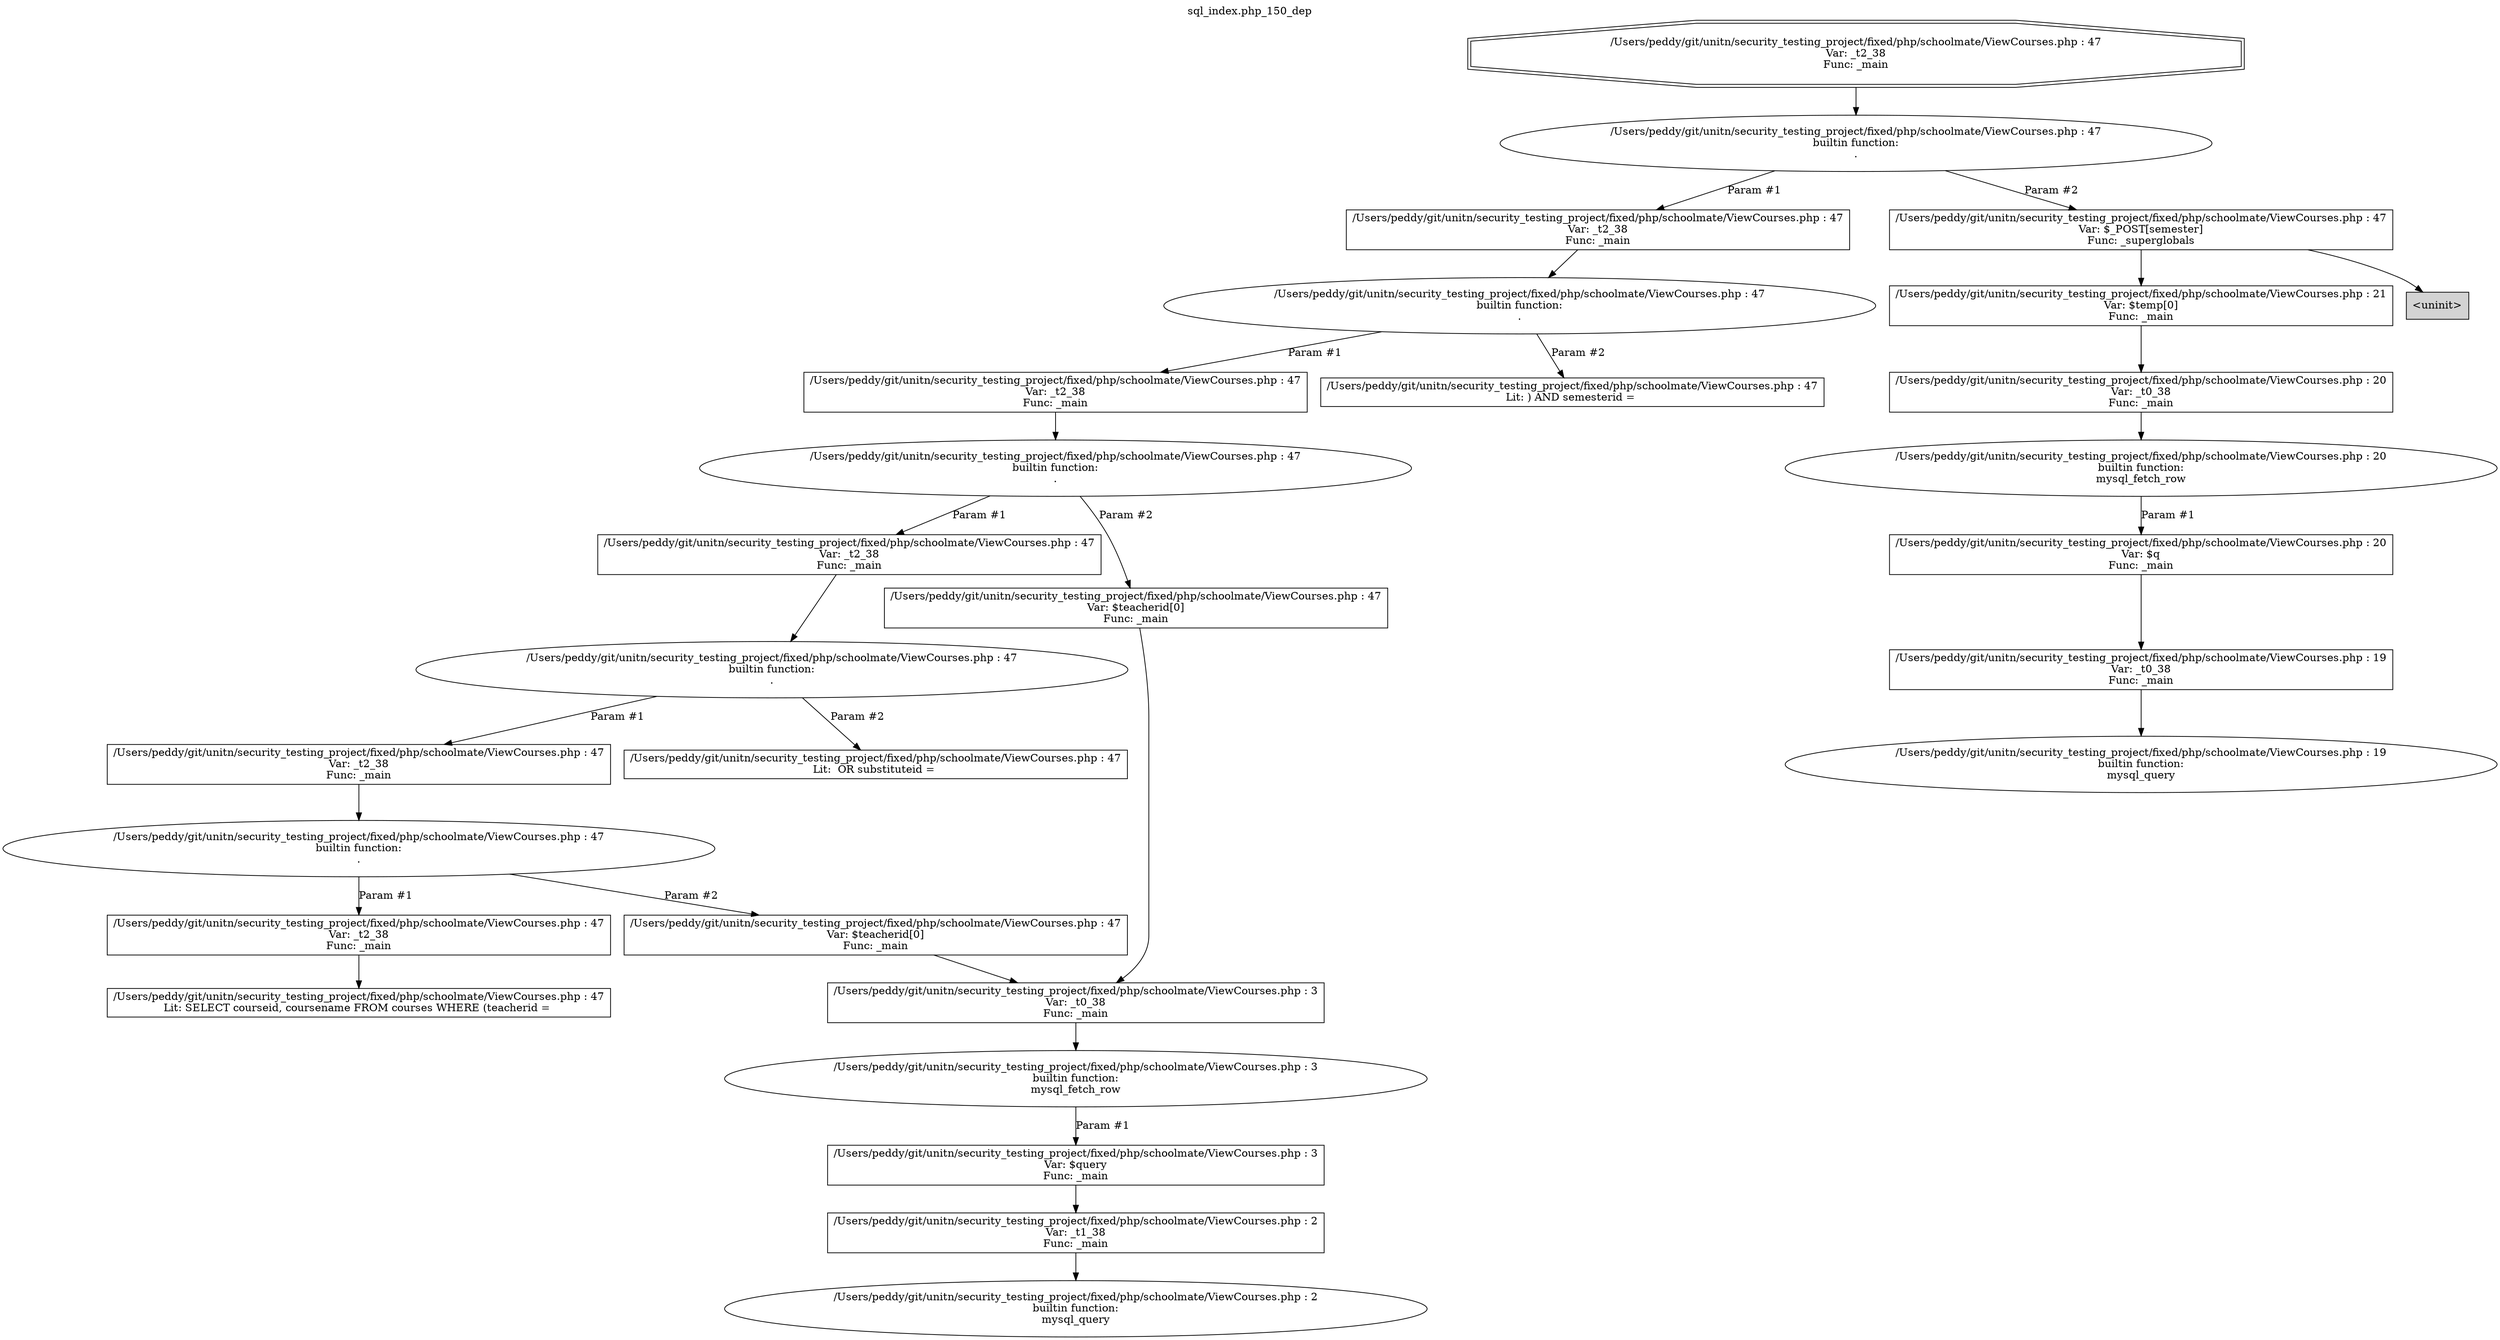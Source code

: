 digraph cfg {
  label="sql_index.php_150_dep";
  labelloc=t;
  n1 [shape=doubleoctagon, label="/Users/peddy/git/unitn/security_testing_project/fixed/php/schoolmate/ViewCourses.php : 47\nVar: _t2_38\nFunc: _main\n"];
  n2 [shape=ellipse, label="/Users/peddy/git/unitn/security_testing_project/fixed/php/schoolmate/ViewCourses.php : 47\nbuiltin function:\n.\n"];
  n3 [shape=box, label="/Users/peddy/git/unitn/security_testing_project/fixed/php/schoolmate/ViewCourses.php : 47\nVar: _t2_38\nFunc: _main\n"];
  n4 [shape=ellipse, label="/Users/peddy/git/unitn/security_testing_project/fixed/php/schoolmate/ViewCourses.php : 47\nbuiltin function:\n.\n"];
  n5 [shape=box, label="/Users/peddy/git/unitn/security_testing_project/fixed/php/schoolmate/ViewCourses.php : 47\nVar: _t2_38\nFunc: _main\n"];
  n6 [shape=ellipse, label="/Users/peddy/git/unitn/security_testing_project/fixed/php/schoolmate/ViewCourses.php : 47\nbuiltin function:\n.\n"];
  n7 [shape=box, label="/Users/peddy/git/unitn/security_testing_project/fixed/php/schoolmate/ViewCourses.php : 47\nVar: _t2_38\nFunc: _main\n"];
  n8 [shape=ellipse, label="/Users/peddy/git/unitn/security_testing_project/fixed/php/schoolmate/ViewCourses.php : 47\nbuiltin function:\n.\n"];
  n9 [shape=box, label="/Users/peddy/git/unitn/security_testing_project/fixed/php/schoolmate/ViewCourses.php : 47\nVar: _t2_38\nFunc: _main\n"];
  n10 [shape=ellipse, label="/Users/peddy/git/unitn/security_testing_project/fixed/php/schoolmate/ViewCourses.php : 47\nbuiltin function:\n.\n"];
  n11 [shape=box, label="/Users/peddy/git/unitn/security_testing_project/fixed/php/schoolmate/ViewCourses.php : 47\nVar: _t2_38\nFunc: _main\n"];
  n12 [shape=box, label="/Users/peddy/git/unitn/security_testing_project/fixed/php/schoolmate/ViewCourses.php : 47\nLit: SELECT courseid, coursename FROM courses WHERE (teacherid = \n"];
  n13 [shape=box, label="/Users/peddy/git/unitn/security_testing_project/fixed/php/schoolmate/ViewCourses.php : 47\nVar: $teacherid[0]\nFunc: _main\n"];
  n14 [shape=box, label="/Users/peddy/git/unitn/security_testing_project/fixed/php/schoolmate/ViewCourses.php : 3\nVar: _t0_38\nFunc: _main\n"];
  n15 [shape=ellipse, label="/Users/peddy/git/unitn/security_testing_project/fixed/php/schoolmate/ViewCourses.php : 3\nbuiltin function:\nmysql_fetch_row\n"];
  n16 [shape=box, label="/Users/peddy/git/unitn/security_testing_project/fixed/php/schoolmate/ViewCourses.php : 3\nVar: $query\nFunc: _main\n"];
  n17 [shape=box, label="/Users/peddy/git/unitn/security_testing_project/fixed/php/schoolmate/ViewCourses.php : 2\nVar: _t1_38\nFunc: _main\n"];
  n18 [shape=ellipse, label="/Users/peddy/git/unitn/security_testing_project/fixed/php/schoolmate/ViewCourses.php : 2\nbuiltin function:\nmysql_query\n"];
  n19 [shape=box, label="/Users/peddy/git/unitn/security_testing_project/fixed/php/schoolmate/ViewCourses.php : 47\nLit:  OR substituteid = \n"];
  n20 [shape=box, label="/Users/peddy/git/unitn/security_testing_project/fixed/php/schoolmate/ViewCourses.php : 47\nVar: $teacherid[0]\nFunc: _main\n"];
  n21 [shape=box, label="/Users/peddy/git/unitn/security_testing_project/fixed/php/schoolmate/ViewCourses.php : 47\nLit: ) AND semesterid = \n"];
  n22 [shape=box, label="/Users/peddy/git/unitn/security_testing_project/fixed/php/schoolmate/ViewCourses.php : 47\nVar: $_POST[semester]\nFunc: _superglobals\n"];
  n23 [shape=box, label="/Users/peddy/git/unitn/security_testing_project/fixed/php/schoolmate/ViewCourses.php : 21\nVar: $temp[0]\nFunc: _main\n"];
  n24 [shape=box, label="/Users/peddy/git/unitn/security_testing_project/fixed/php/schoolmate/ViewCourses.php : 20\nVar: _t0_38\nFunc: _main\n"];
  n25 [shape=ellipse, label="/Users/peddy/git/unitn/security_testing_project/fixed/php/schoolmate/ViewCourses.php : 20\nbuiltin function:\nmysql_fetch_row\n"];
  n26 [shape=box, label="/Users/peddy/git/unitn/security_testing_project/fixed/php/schoolmate/ViewCourses.php : 20\nVar: $q\nFunc: _main\n"];
  n27 [shape=box, label="/Users/peddy/git/unitn/security_testing_project/fixed/php/schoolmate/ViewCourses.php : 19\nVar: _t0_38\nFunc: _main\n"];
  n28 [shape=ellipse, label="/Users/peddy/git/unitn/security_testing_project/fixed/php/schoolmate/ViewCourses.php : 19\nbuiltin function:\nmysql_query\n"];
  n29 [shape=box, label="<uninit>",style=filled];
  n1 -> n2;
  n3 -> n4;
  n5 -> n6;
  n7 -> n8;
  n9 -> n10;
  n11 -> n12;
  n10 -> n11[label="Param #1"];
  n10 -> n13[label="Param #2"];
  n14 -> n15;
  n17 -> n18;
  n16 -> n17;
  n15 -> n16[label="Param #1"];
  n13 -> n14;
  n8 -> n9[label="Param #1"];
  n8 -> n19[label="Param #2"];
  n6 -> n7[label="Param #1"];
  n6 -> n20[label="Param #2"];
  n20 -> n14;
  n4 -> n5[label="Param #1"];
  n4 -> n21[label="Param #2"];
  n2 -> n3[label="Param #1"];
  n2 -> n22[label="Param #2"];
  n24 -> n25;
  n27 -> n28;
  n26 -> n27;
  n25 -> n26[label="Param #1"];
  n23 -> n24;
  n22 -> n23;
  n22 -> n29;
}
